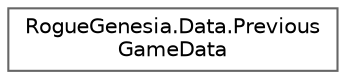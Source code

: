 digraph "Graphical Class Hierarchy"
{
 // LATEX_PDF_SIZE
  bgcolor="transparent";
  edge [fontname=Helvetica,fontsize=10,labelfontname=Helvetica,labelfontsize=10];
  node [fontname=Helvetica,fontsize=10,shape=box,height=0.2,width=0.4];
  rankdir="LR";
  Node0 [label="RogueGenesia.Data.Previous\lGameData",height=0.2,width=0.4,color="grey40", fillcolor="white", style="filled",URL="$class_rogue_genesia_1_1_data_1_1_previous_game_data.html",tooltip=" "];
}
